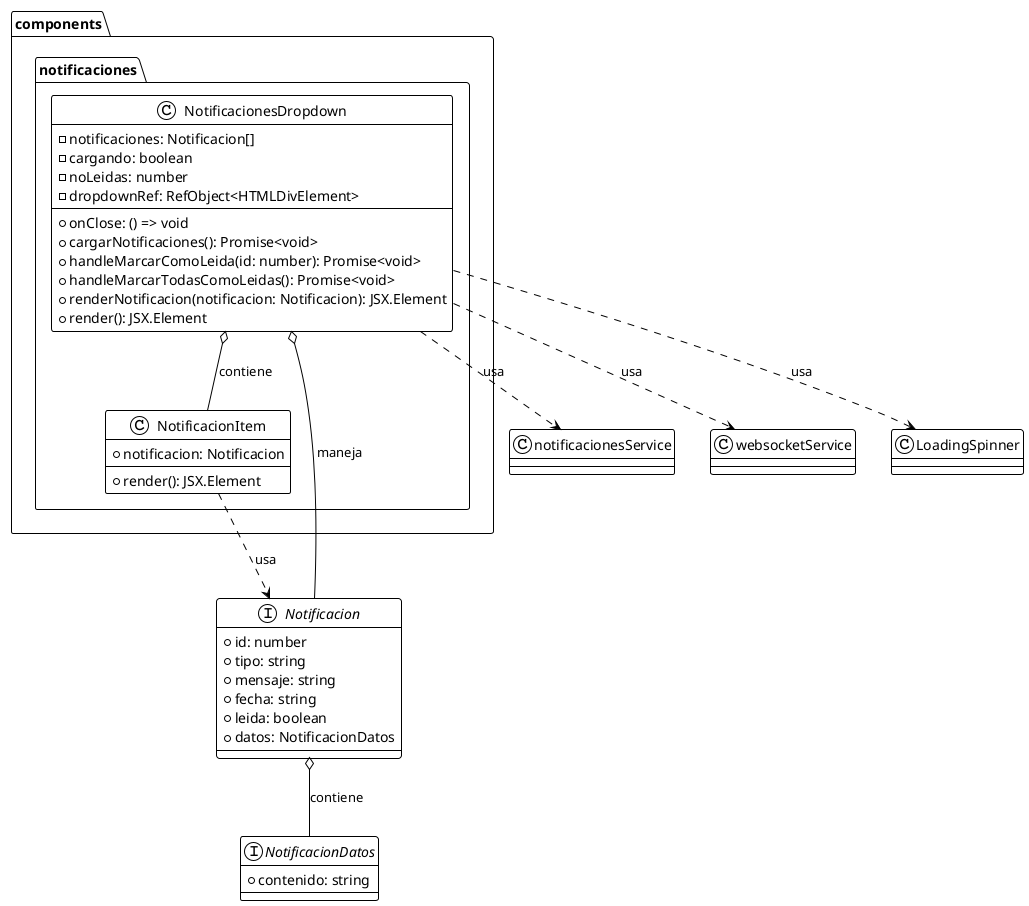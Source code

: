 @startuml Notificaciones
!theme plain
skinparam classStyle rectangle

package "components.notificaciones" {
    class NotificacionesDropdown {
        +onClose: () => void
        -notificaciones: Notificacion[]
        -cargando: boolean
        -noLeidas: number
        -dropdownRef: RefObject<HTMLDivElement>
        +cargarNotificaciones(): Promise<void>
        +handleMarcarComoLeida(id: number): Promise<void>
        +handleMarcarTodasComoLeidas(): Promise<void>
        +renderNotificacion(notificacion: Notificacion): JSX.Element
        +render(): JSX.Element
    }

    class NotificacionItem {
        +notificacion: Notificacion
        +render(): JSX.Element
    }
}

' Interfaces
interface Notificacion {
    +id: number
    +tipo: string
    +mensaje: string
    +fecha: string
    +leida: boolean
    +datos: NotificacionDatos
}

interface NotificacionDatos {
    +contenido: string
}

' Relaciones
NotificacionesDropdown o-- NotificacionItem : contiene
NotificacionesDropdown o-- Notificacion : maneja
Notificacion o-- NotificacionDatos : contiene

' Dependencias
NotificacionesDropdown ..> notificacionesService : usa
NotificacionesDropdown ..> websocketService : usa
NotificacionesDropdown ..> LoadingSpinner : usa
NotificacionItem ..> Notificacion : usa

@enduml 